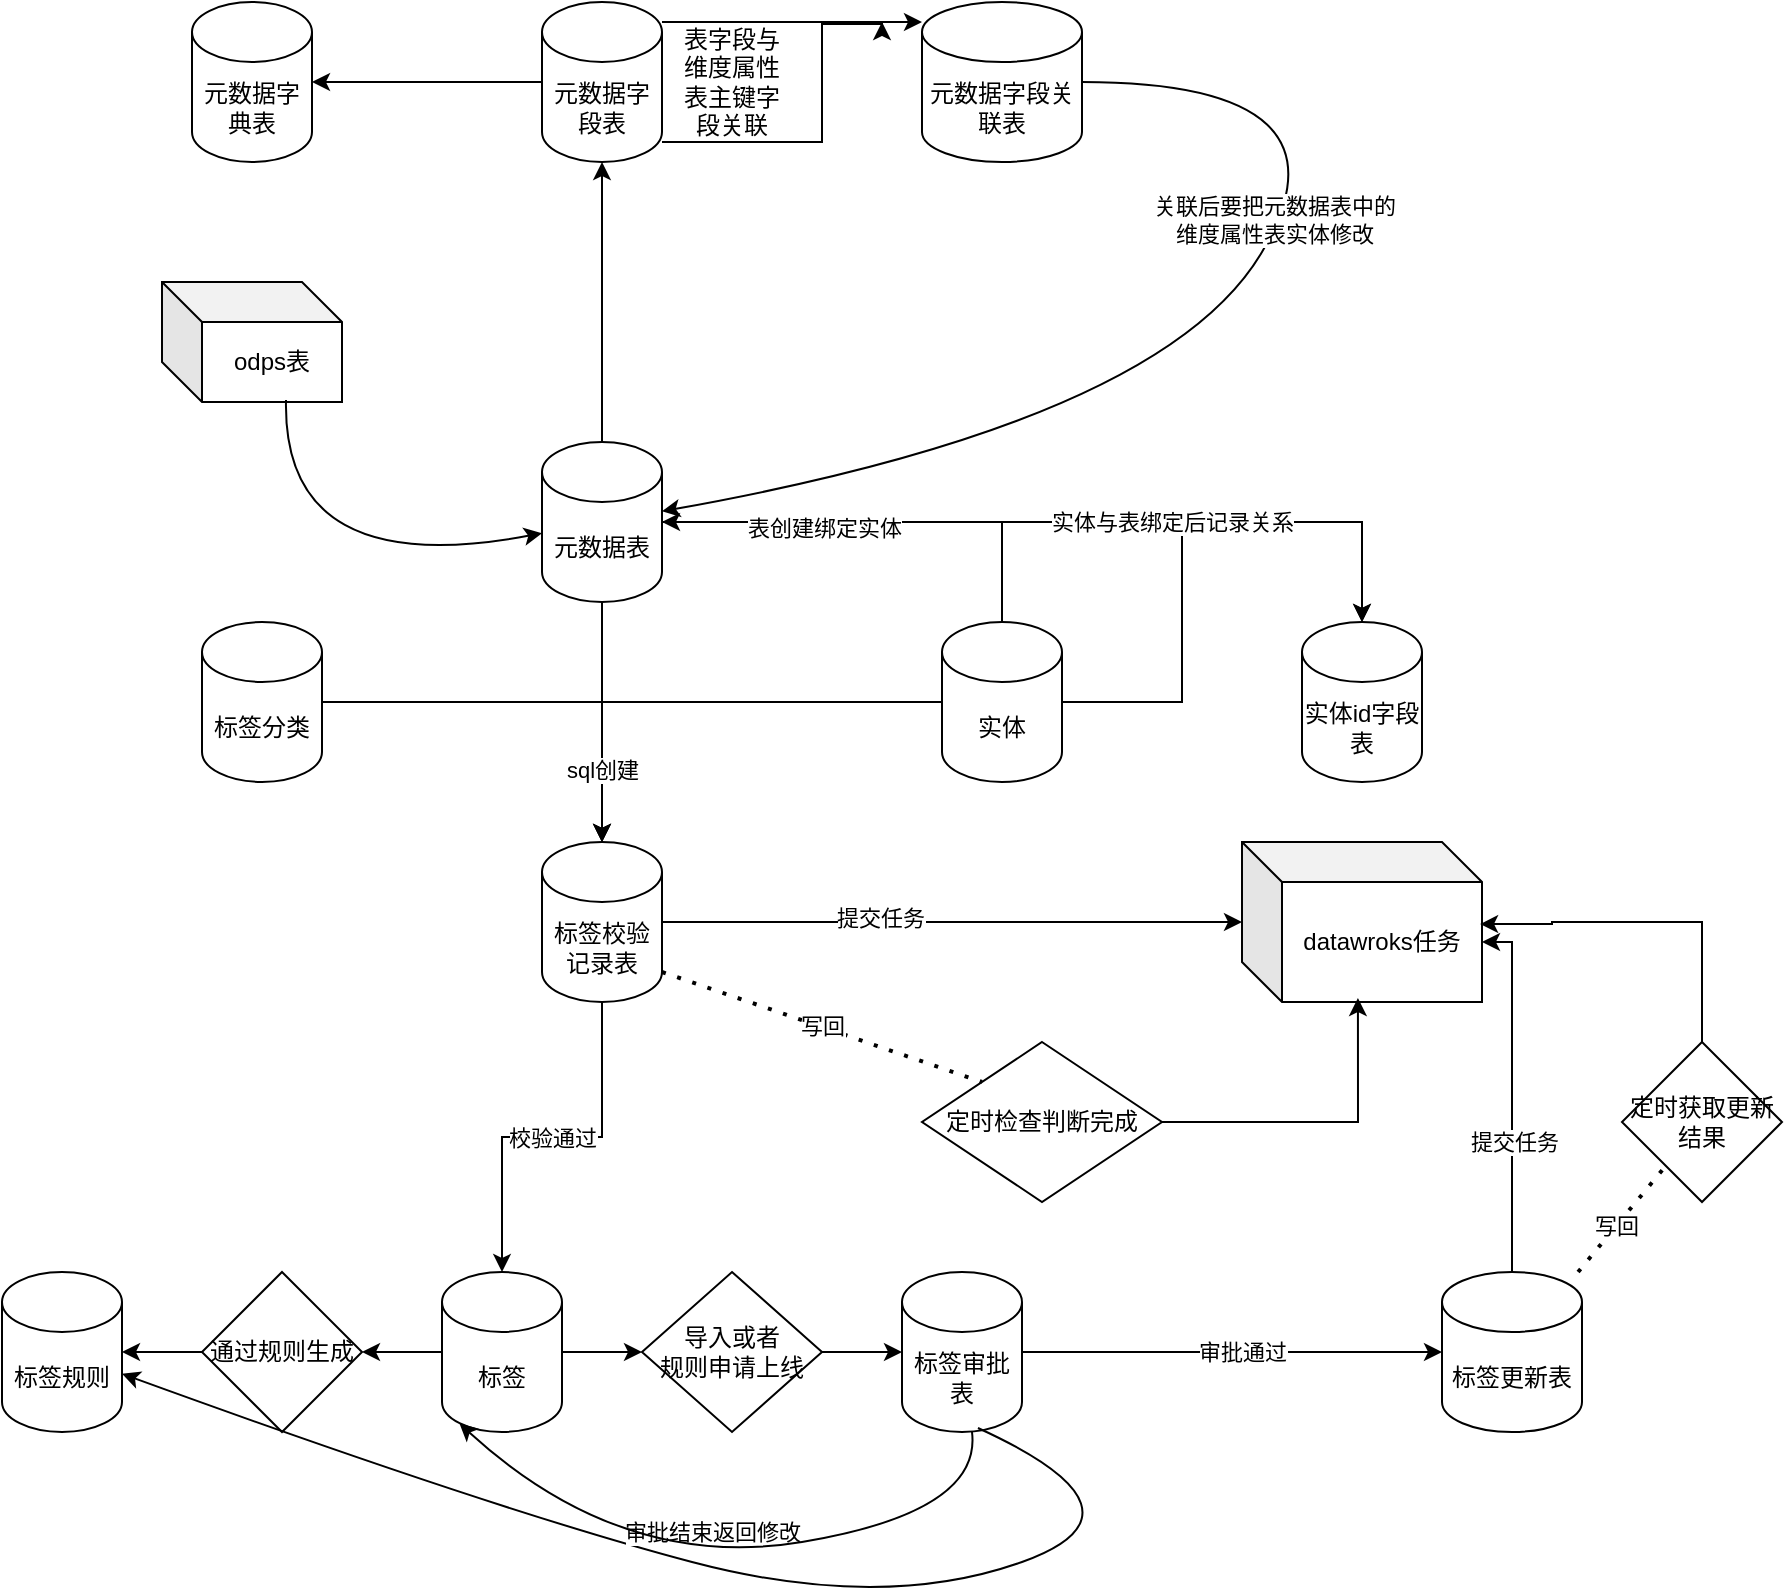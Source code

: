 <mxfile version="24.8.3">
  <diagram name="第 1 页" id="x1a2OVwLC4DQB-1H0HeX">
    <mxGraphModel dx="1853" dy="1819" grid="1" gridSize="10" guides="1" tooltips="1" connect="1" arrows="1" fold="1" page="1" pageScale="1" pageWidth="827" pageHeight="1169" math="0" shadow="0">
      <root>
        <mxCell id="0" />
        <mxCell id="1" parent="0" />
        <mxCell id="-SsP1CFAZnbRiIt0Rbaj-4" value="odps表" style="shape=cube;whiteSpace=wrap;html=1;boundedLbl=1;backgroundOutline=1;darkOpacity=0.05;darkOpacity2=0.1;" parent="1" vertex="1">
          <mxGeometry x="70" y="90" width="90" height="60" as="geometry" />
        </mxCell>
        <mxCell id="-SsP1CFAZnbRiIt0Rbaj-8" style="edgeStyle=orthogonalEdgeStyle;rounded=0;orthogonalLoop=1;jettySize=auto;html=1;" parent="1" source="-SsP1CFAZnbRiIt0Rbaj-5" target="-SsP1CFAZnbRiIt0Rbaj-6" edge="1">
          <mxGeometry relative="1" as="geometry">
            <Array as="points">
              <mxPoint x="490" y="210" />
            </Array>
          </mxGeometry>
        </mxCell>
        <mxCell id="-SsP1CFAZnbRiIt0Rbaj-50" style="edgeStyle=orthogonalEdgeStyle;rounded=0;orthogonalLoop=1;jettySize=auto;html=1;" parent="1" source="-SsP1CFAZnbRiIt0Rbaj-5" target="-SsP1CFAZnbRiIt0Rbaj-47" edge="1">
          <mxGeometry relative="1" as="geometry" />
        </mxCell>
        <mxCell id="-SsP1CFAZnbRiIt0Rbaj-71" style="edgeStyle=orthogonalEdgeStyle;rounded=0;orthogonalLoop=1;jettySize=auto;html=1;" parent="1" source="-SsP1CFAZnbRiIt0Rbaj-5" target="-SsP1CFAZnbRiIt0Rbaj-68" edge="1">
          <mxGeometry relative="1" as="geometry">
            <Array as="points">
              <mxPoint x="580" y="300" />
              <mxPoint x="580" y="210" />
              <mxPoint x="670" y="210" />
            </Array>
          </mxGeometry>
        </mxCell>
        <mxCell id="-SsP1CFAZnbRiIt0Rbaj-5" value="实体" style="shape=cylinder3;whiteSpace=wrap;html=1;boundedLbl=1;backgroundOutline=1;size=15;" parent="1" vertex="1">
          <mxGeometry x="460" y="260" width="60" height="80" as="geometry" />
        </mxCell>
        <mxCell id="-SsP1CFAZnbRiIt0Rbaj-48" style="edgeStyle=orthogonalEdgeStyle;rounded=0;orthogonalLoop=1;jettySize=auto;html=1;" parent="1" source="-SsP1CFAZnbRiIt0Rbaj-6" target="-SsP1CFAZnbRiIt0Rbaj-47" edge="1">
          <mxGeometry relative="1" as="geometry" />
        </mxCell>
        <mxCell id="-SsP1CFAZnbRiIt0Rbaj-70" style="edgeStyle=orthogonalEdgeStyle;rounded=0;orthogonalLoop=1;jettySize=auto;html=1;" parent="1" source="-SsP1CFAZnbRiIt0Rbaj-6" target="-SsP1CFAZnbRiIt0Rbaj-68" edge="1">
          <mxGeometry relative="1" as="geometry">
            <Array as="points">
              <mxPoint x="670" y="210" />
            </Array>
          </mxGeometry>
        </mxCell>
        <mxCell id="-SsP1CFAZnbRiIt0Rbaj-72" value="实体与表绑定后记录关系" style="edgeLabel;html=1;align=center;verticalAlign=middle;resizable=0;points=[];" parent="-SsP1CFAZnbRiIt0Rbaj-70" vertex="1" connectable="0">
          <mxGeometry x="0.275" relative="1" as="geometry">
            <mxPoint as="offset" />
          </mxGeometry>
        </mxCell>
        <mxCell id="-SsP1CFAZnbRiIt0Rbaj-74" value="表创建绑定实体" style="edgeLabel;html=1;align=center;verticalAlign=middle;resizable=0;points=[];" parent="-SsP1CFAZnbRiIt0Rbaj-70" vertex="1" connectable="0">
          <mxGeometry x="-0.595" y="-3" relative="1" as="geometry">
            <mxPoint as="offset" />
          </mxGeometry>
        </mxCell>
        <mxCell id="nBwIrbf57UpdQbHYywen-2" style="edgeStyle=orthogonalEdgeStyle;rounded=0;orthogonalLoop=1;jettySize=auto;html=1;" edge="1" parent="1" source="-SsP1CFAZnbRiIt0Rbaj-6" target="nBwIrbf57UpdQbHYywen-1">
          <mxGeometry relative="1" as="geometry" />
        </mxCell>
        <mxCell id="-SsP1CFAZnbRiIt0Rbaj-6" value="元数据表" style="shape=cylinder3;whiteSpace=wrap;html=1;boundedLbl=1;backgroundOutline=1;size=15;" parent="1" vertex="1">
          <mxGeometry x="260" y="170" width="60" height="80" as="geometry" />
        </mxCell>
        <mxCell id="-SsP1CFAZnbRiIt0Rbaj-7" value="" style="curved=1;endArrow=classic;html=1;rounded=0;exitX=0.689;exitY=0.983;exitDx=0;exitDy=0;exitPerimeter=0;" parent="1" source="-SsP1CFAZnbRiIt0Rbaj-4" target="-SsP1CFAZnbRiIt0Rbaj-6" edge="1">
          <mxGeometry width="50" height="50" relative="1" as="geometry">
            <mxPoint x="180" y="200" as="sourcePoint" />
            <mxPoint x="230" y="150" as="targetPoint" />
            <Array as="points">
              <mxPoint x="130" y="240" />
            </Array>
          </mxGeometry>
        </mxCell>
        <mxCell id="-SsP1CFAZnbRiIt0Rbaj-9" value="元数据字典表" style="shape=cylinder3;whiteSpace=wrap;html=1;boundedLbl=1;backgroundOutline=1;size=15;" parent="1" vertex="1">
          <mxGeometry x="85" y="-50" width="60" height="80" as="geometry" />
        </mxCell>
        <mxCell id="-SsP1CFAZnbRiIt0Rbaj-11" value="元数据字段关联表" style="shape=cylinder3;whiteSpace=wrap;html=1;boundedLbl=1;backgroundOutline=1;size=15;" parent="1" vertex="1">
          <mxGeometry x="450" y="-50" width="80" height="80" as="geometry" />
        </mxCell>
        <mxCell id="-SsP1CFAZnbRiIt0Rbaj-18" value="" style="curved=1;endArrow=classic;html=1;rounded=0;" parent="1" source="-SsP1CFAZnbRiIt0Rbaj-11" target="-SsP1CFAZnbRiIt0Rbaj-6" edge="1">
          <mxGeometry width="50" height="50" relative="1" as="geometry">
            <mxPoint x="510" y="80" as="sourcePoint" />
            <mxPoint x="290" y="105.806" as="targetPoint" />
            <Array as="points">
              <mxPoint x="670" y="-10" />
              <mxPoint x="570" y="160" />
            </Array>
          </mxGeometry>
        </mxCell>
        <mxCell id="-SsP1CFAZnbRiIt0Rbaj-19" value="关联后要把元数据表中的&lt;div&gt;维度属性表实体修改&lt;/div&gt;" style="edgeLabel;html=1;align=center;verticalAlign=middle;resizable=0;points=[];" parent="-SsP1CFAZnbRiIt0Rbaj-18" vertex="1" connectable="0">
          <mxGeometry x="-0.25" y="-3" relative="1" as="geometry">
            <mxPoint as="offset" />
          </mxGeometry>
        </mxCell>
        <mxCell id="-SsP1CFAZnbRiIt0Rbaj-29" value="" style="edgeStyle=orthogonalEdgeStyle;rounded=0;orthogonalLoop=1;jettySize=auto;html=1;" parent="1" source="-SsP1CFAZnbRiIt0Rbaj-20" target="-SsP1CFAZnbRiIt0Rbaj-28" edge="1">
          <mxGeometry relative="1" as="geometry" />
        </mxCell>
        <mxCell id="-SsP1CFAZnbRiIt0Rbaj-33" value="" style="edgeStyle=orthogonalEdgeStyle;rounded=0;orthogonalLoop=1;jettySize=auto;html=1;" parent="1" source="-SsP1CFAZnbRiIt0Rbaj-20" target="-SsP1CFAZnbRiIt0Rbaj-32" edge="1">
          <mxGeometry relative="1" as="geometry" />
        </mxCell>
        <mxCell id="-SsP1CFAZnbRiIt0Rbaj-20" value="标签" style="shape=cylinder3;whiteSpace=wrap;html=1;boundedLbl=1;backgroundOutline=1;size=15;" parent="1" vertex="1">
          <mxGeometry x="210" y="585" width="60" height="80" as="geometry" />
        </mxCell>
        <mxCell id="-SsP1CFAZnbRiIt0Rbaj-25" value="标签规则" style="shape=cylinder3;whiteSpace=wrap;html=1;boundedLbl=1;backgroundOutline=1;size=15;" parent="1" vertex="1">
          <mxGeometry x="-10" y="585" width="60" height="80" as="geometry" />
        </mxCell>
        <mxCell id="-SsP1CFAZnbRiIt0Rbaj-30" value="" style="edgeStyle=orthogonalEdgeStyle;rounded=0;orthogonalLoop=1;jettySize=auto;html=1;" parent="1" source="-SsP1CFAZnbRiIt0Rbaj-28" target="-SsP1CFAZnbRiIt0Rbaj-25" edge="1">
          <mxGeometry relative="1" as="geometry" />
        </mxCell>
        <mxCell id="-SsP1CFAZnbRiIt0Rbaj-28" value="通过规则生成" style="rhombus;whiteSpace=wrap;html=1;" parent="1" vertex="1">
          <mxGeometry x="90" y="585" width="80" height="80" as="geometry" />
        </mxCell>
        <mxCell id="-SsP1CFAZnbRiIt0Rbaj-31" value="标签审批表" style="shape=cylinder3;whiteSpace=wrap;html=1;boundedLbl=1;backgroundOutline=1;size=15;" parent="1" vertex="1">
          <mxGeometry x="440" y="585" width="60" height="80" as="geometry" />
        </mxCell>
        <mxCell id="-SsP1CFAZnbRiIt0Rbaj-34" value="" style="edgeStyle=orthogonalEdgeStyle;rounded=0;orthogonalLoop=1;jettySize=auto;html=1;" parent="1" source="-SsP1CFAZnbRiIt0Rbaj-32" target="-SsP1CFAZnbRiIt0Rbaj-31" edge="1">
          <mxGeometry relative="1" as="geometry" />
        </mxCell>
        <mxCell id="-SsP1CFAZnbRiIt0Rbaj-32" value="导入或者&lt;div&gt;规则申请上线&lt;/div&gt;" style="rhombus;whiteSpace=wrap;html=1;" parent="1" vertex="1">
          <mxGeometry x="310" y="585" width="90" height="80" as="geometry" />
        </mxCell>
        <mxCell id="-SsP1CFAZnbRiIt0Rbaj-36" value="" style="curved=1;endArrow=classic;html=1;rounded=0;exitX=0.633;exitY=0.975;exitDx=0;exitDy=0;exitPerimeter=0;" parent="1" source="-SsP1CFAZnbRiIt0Rbaj-31" target="-SsP1CFAZnbRiIt0Rbaj-25" edge="1">
          <mxGeometry width="50" height="50" relative="1" as="geometry">
            <mxPoint x="520" y="705" as="sourcePoint" />
            <mxPoint x="570" y="655" as="targetPoint" />
            <Array as="points">
              <mxPoint x="570" y="705" />
              <mxPoint x="430" y="755" />
              <mxPoint x="240" y="705" />
            </Array>
          </mxGeometry>
        </mxCell>
        <mxCell id="-SsP1CFAZnbRiIt0Rbaj-37" value="审批结束返回修改" style="edgeLabel;html=1;align=center;verticalAlign=middle;resizable=0;points=[];" parent="-SsP1CFAZnbRiIt0Rbaj-36" vertex="1" connectable="0">
          <mxGeometry x="0.056" y="-17" relative="1" as="geometry">
            <mxPoint as="offset" />
          </mxGeometry>
        </mxCell>
        <mxCell id="-SsP1CFAZnbRiIt0Rbaj-38" value="" style="curved=1;endArrow=classic;html=1;rounded=0;entryX=0.145;entryY=1;entryDx=0;entryDy=-4.35;entryPerimeter=0;" parent="1" source="-SsP1CFAZnbRiIt0Rbaj-31" target="-SsP1CFAZnbRiIt0Rbaj-20" edge="1">
          <mxGeometry width="50" height="50" relative="1" as="geometry">
            <mxPoint x="450" y="645" as="sourcePoint" />
            <mxPoint x="480" y="655" as="targetPoint" />
            <Array as="points">
              <mxPoint x="480" y="705" />
              <mxPoint x="300" y="735" />
            </Array>
          </mxGeometry>
        </mxCell>
        <mxCell id="-SsP1CFAZnbRiIt0Rbaj-39" value="标签分类" style="shape=cylinder3;whiteSpace=wrap;html=1;boundedLbl=1;backgroundOutline=1;size=15;" parent="1" vertex="1">
          <mxGeometry x="90" y="260" width="60" height="80" as="geometry" />
        </mxCell>
        <mxCell id="-SsP1CFAZnbRiIt0Rbaj-41" value="标签更新表" style="shape=cylinder3;whiteSpace=wrap;html=1;boundedLbl=1;backgroundOutline=1;size=15;" parent="1" vertex="1">
          <mxGeometry x="710" y="585" width="70" height="80" as="geometry" />
        </mxCell>
        <mxCell id="-SsP1CFAZnbRiIt0Rbaj-42" style="edgeStyle=orthogonalEdgeStyle;rounded=0;orthogonalLoop=1;jettySize=auto;html=1;" parent="1" source="-SsP1CFAZnbRiIt0Rbaj-31" target="-SsP1CFAZnbRiIt0Rbaj-41" edge="1">
          <mxGeometry relative="1" as="geometry" />
        </mxCell>
        <mxCell id="-SsP1CFAZnbRiIt0Rbaj-43" value="审批通过" style="edgeLabel;html=1;align=center;verticalAlign=middle;resizable=0;points=[];" parent="-SsP1CFAZnbRiIt0Rbaj-42" vertex="1" connectable="0">
          <mxGeometry x="0.429" y="1" relative="1" as="geometry">
            <mxPoint x="-40" y="1" as="offset" />
          </mxGeometry>
        </mxCell>
        <mxCell id="-SsP1CFAZnbRiIt0Rbaj-53" style="edgeStyle=orthogonalEdgeStyle;rounded=0;orthogonalLoop=1;jettySize=auto;html=1;" parent="1" source="-SsP1CFAZnbRiIt0Rbaj-47" target="-SsP1CFAZnbRiIt0Rbaj-52" edge="1">
          <mxGeometry relative="1" as="geometry" />
        </mxCell>
        <mxCell id="-SsP1CFAZnbRiIt0Rbaj-55" value="提交任务" style="edgeLabel;html=1;align=center;verticalAlign=middle;resizable=0;points=[];" parent="-SsP1CFAZnbRiIt0Rbaj-53" vertex="1" connectable="0">
          <mxGeometry x="-0.248" y="2" relative="1" as="geometry">
            <mxPoint as="offset" />
          </mxGeometry>
        </mxCell>
        <mxCell id="-SsP1CFAZnbRiIt0Rbaj-58" value="校验通过" style="edgeStyle=orthogonalEdgeStyle;rounded=0;orthogonalLoop=1;jettySize=auto;html=1;" parent="1" source="-SsP1CFAZnbRiIt0Rbaj-47" target="-SsP1CFAZnbRiIt0Rbaj-20" edge="1">
          <mxGeometry relative="1" as="geometry" />
        </mxCell>
        <mxCell id="-SsP1CFAZnbRiIt0Rbaj-47" value="标签校验记录表" style="shape=cylinder3;whiteSpace=wrap;html=1;boundedLbl=1;backgroundOutline=1;size=15;" parent="1" vertex="1">
          <mxGeometry x="260" y="370" width="60" height="80" as="geometry" />
        </mxCell>
        <mxCell id="-SsP1CFAZnbRiIt0Rbaj-49" style="edgeStyle=orthogonalEdgeStyle;rounded=0;orthogonalLoop=1;jettySize=auto;html=1;entryX=0.5;entryY=0;entryDx=0;entryDy=0;entryPerimeter=0;" parent="1" source="-SsP1CFAZnbRiIt0Rbaj-39" target="-SsP1CFAZnbRiIt0Rbaj-47" edge="1">
          <mxGeometry relative="1" as="geometry" />
        </mxCell>
        <mxCell id="-SsP1CFAZnbRiIt0Rbaj-51" value="sql创建" style="edgeLabel;html=1;align=center;verticalAlign=middle;resizable=0;points=[];" parent="-SsP1CFAZnbRiIt0Rbaj-49" vertex="1" connectable="0">
          <mxGeometry x="0.657" relative="1" as="geometry">
            <mxPoint as="offset" />
          </mxGeometry>
        </mxCell>
        <mxCell id="-SsP1CFAZnbRiIt0Rbaj-52" value="datawroks任务" style="shape=cube;whiteSpace=wrap;html=1;boundedLbl=1;backgroundOutline=1;darkOpacity=0.05;darkOpacity2=0.1;" parent="1" vertex="1">
          <mxGeometry x="610" y="370" width="120" height="80" as="geometry" />
        </mxCell>
        <mxCell id="-SsP1CFAZnbRiIt0Rbaj-54" value="定时检查判断完成" style="rhombus;whiteSpace=wrap;html=1;" parent="1" vertex="1">
          <mxGeometry x="450" y="470" width="120" height="80" as="geometry" />
        </mxCell>
        <mxCell id="-SsP1CFAZnbRiIt0Rbaj-57" value="写回" style="endArrow=none;dashed=1;html=1;dashPattern=1 3;strokeWidth=2;rounded=0;entryX=0;entryY=0;entryDx=0;entryDy=0;exitX=1;exitY=1;exitDx=0;exitDy=-15;exitPerimeter=0;" parent="1" source="-SsP1CFAZnbRiIt0Rbaj-47" target="-SsP1CFAZnbRiIt0Rbaj-54" edge="1">
          <mxGeometry width="50" height="50" relative="1" as="geometry">
            <mxPoint x="500" y="510" as="sourcePoint" />
            <mxPoint x="550" y="460" as="targetPoint" />
          </mxGeometry>
        </mxCell>
        <mxCell id="-SsP1CFAZnbRiIt0Rbaj-59" style="edgeStyle=orthogonalEdgeStyle;rounded=0;orthogonalLoop=1;jettySize=auto;html=1;entryX=0.483;entryY=0.975;entryDx=0;entryDy=0;entryPerimeter=0;" parent="1" source="-SsP1CFAZnbRiIt0Rbaj-54" target="-SsP1CFAZnbRiIt0Rbaj-52" edge="1">
          <mxGeometry relative="1" as="geometry" />
        </mxCell>
        <mxCell id="-SsP1CFAZnbRiIt0Rbaj-60" style="edgeStyle=orthogonalEdgeStyle;rounded=0;orthogonalLoop=1;jettySize=auto;html=1;" parent="1" source="-SsP1CFAZnbRiIt0Rbaj-41" target="-SsP1CFAZnbRiIt0Rbaj-52" edge="1">
          <mxGeometry relative="1" as="geometry">
            <Array as="points">
              <mxPoint x="745" y="420" />
            </Array>
          </mxGeometry>
        </mxCell>
        <mxCell id="-SsP1CFAZnbRiIt0Rbaj-61" value="提交任务" style="edgeLabel;html=1;align=center;verticalAlign=middle;resizable=0;points=[];" parent="-SsP1CFAZnbRiIt0Rbaj-60" vertex="1" connectable="0">
          <mxGeometry x="-0.278" y="-1" relative="1" as="geometry">
            <mxPoint as="offset" />
          </mxGeometry>
        </mxCell>
        <mxCell id="-SsP1CFAZnbRiIt0Rbaj-62" value="定时获取更新结果" style="rhombus;whiteSpace=wrap;html=1;" parent="1" vertex="1">
          <mxGeometry x="800" y="470" width="80" height="80" as="geometry" />
        </mxCell>
        <mxCell id="-SsP1CFAZnbRiIt0Rbaj-63" style="edgeStyle=orthogonalEdgeStyle;rounded=0;orthogonalLoop=1;jettySize=auto;html=1;entryX=0.992;entryY=0.513;entryDx=0;entryDy=0;entryPerimeter=0;" parent="1" source="-SsP1CFAZnbRiIt0Rbaj-62" target="-SsP1CFAZnbRiIt0Rbaj-52" edge="1">
          <mxGeometry relative="1" as="geometry">
            <Array as="points">
              <mxPoint x="840" y="410" />
              <mxPoint x="765" y="410" />
              <mxPoint x="765" y="411" />
            </Array>
          </mxGeometry>
        </mxCell>
        <mxCell id="-SsP1CFAZnbRiIt0Rbaj-65" value="" style="endArrow=none;dashed=1;html=1;dashPattern=1 3;strokeWidth=2;rounded=0;" parent="1" source="-SsP1CFAZnbRiIt0Rbaj-41" target="-SsP1CFAZnbRiIt0Rbaj-62" edge="1">
          <mxGeometry width="50" height="50" relative="1" as="geometry">
            <mxPoint x="820" y="600" as="sourcePoint" />
            <mxPoint x="870" y="550" as="targetPoint" />
          </mxGeometry>
        </mxCell>
        <mxCell id="-SsP1CFAZnbRiIt0Rbaj-66" value="写回" style="edgeLabel;html=1;align=center;verticalAlign=middle;resizable=0;points=[];" parent="-SsP1CFAZnbRiIt0Rbaj-65" vertex="1" connectable="0">
          <mxGeometry x="-0.134" relative="1" as="geometry">
            <mxPoint as="offset" />
          </mxGeometry>
        </mxCell>
        <mxCell id="-SsP1CFAZnbRiIt0Rbaj-68" value="实体id字段表" style="shape=cylinder3;whiteSpace=wrap;html=1;boundedLbl=1;backgroundOutline=1;size=15;" parent="1" vertex="1">
          <mxGeometry x="640" y="260" width="60" height="80" as="geometry" />
        </mxCell>
        <mxCell id="nBwIrbf57UpdQbHYywen-3" style="edgeStyle=orthogonalEdgeStyle;rounded=0;orthogonalLoop=1;jettySize=auto;html=1;" edge="1" parent="1" source="nBwIrbf57UpdQbHYywen-1" target="-SsP1CFAZnbRiIt0Rbaj-11">
          <mxGeometry relative="1" as="geometry">
            <Array as="points">
              <mxPoint x="390" y="-40" />
              <mxPoint x="390" y="-40" />
            </Array>
          </mxGeometry>
        </mxCell>
        <mxCell id="nBwIrbf57UpdQbHYywen-4" style="edgeStyle=orthogonalEdgeStyle;rounded=0;orthogonalLoop=1;jettySize=auto;html=1;" edge="1" parent="1" source="nBwIrbf57UpdQbHYywen-1">
          <mxGeometry relative="1" as="geometry">
            <mxPoint x="430" y="-40" as="targetPoint" />
            <Array as="points">
              <mxPoint x="400" y="20" />
              <mxPoint x="400" y="-39" />
            </Array>
          </mxGeometry>
        </mxCell>
        <mxCell id="nBwIrbf57UpdQbHYywen-6" style="edgeStyle=orthogonalEdgeStyle;rounded=0;orthogonalLoop=1;jettySize=auto;html=1;" edge="1" parent="1" source="nBwIrbf57UpdQbHYywen-1" target="-SsP1CFAZnbRiIt0Rbaj-9">
          <mxGeometry relative="1" as="geometry" />
        </mxCell>
        <mxCell id="nBwIrbf57UpdQbHYywen-1" value="元数据字段表" style="shape=cylinder3;whiteSpace=wrap;html=1;boundedLbl=1;backgroundOutline=1;size=15;" vertex="1" parent="1">
          <mxGeometry x="260" y="-50" width="60" height="80" as="geometry" />
        </mxCell>
        <mxCell id="nBwIrbf57UpdQbHYywen-5" value="表字段与维度属性表主键字段关联" style="text;html=1;align=center;verticalAlign=middle;whiteSpace=wrap;rounded=0;" vertex="1" parent="1">
          <mxGeometry x="325" y="-25" width="60" height="30" as="geometry" />
        </mxCell>
      </root>
    </mxGraphModel>
  </diagram>
</mxfile>
